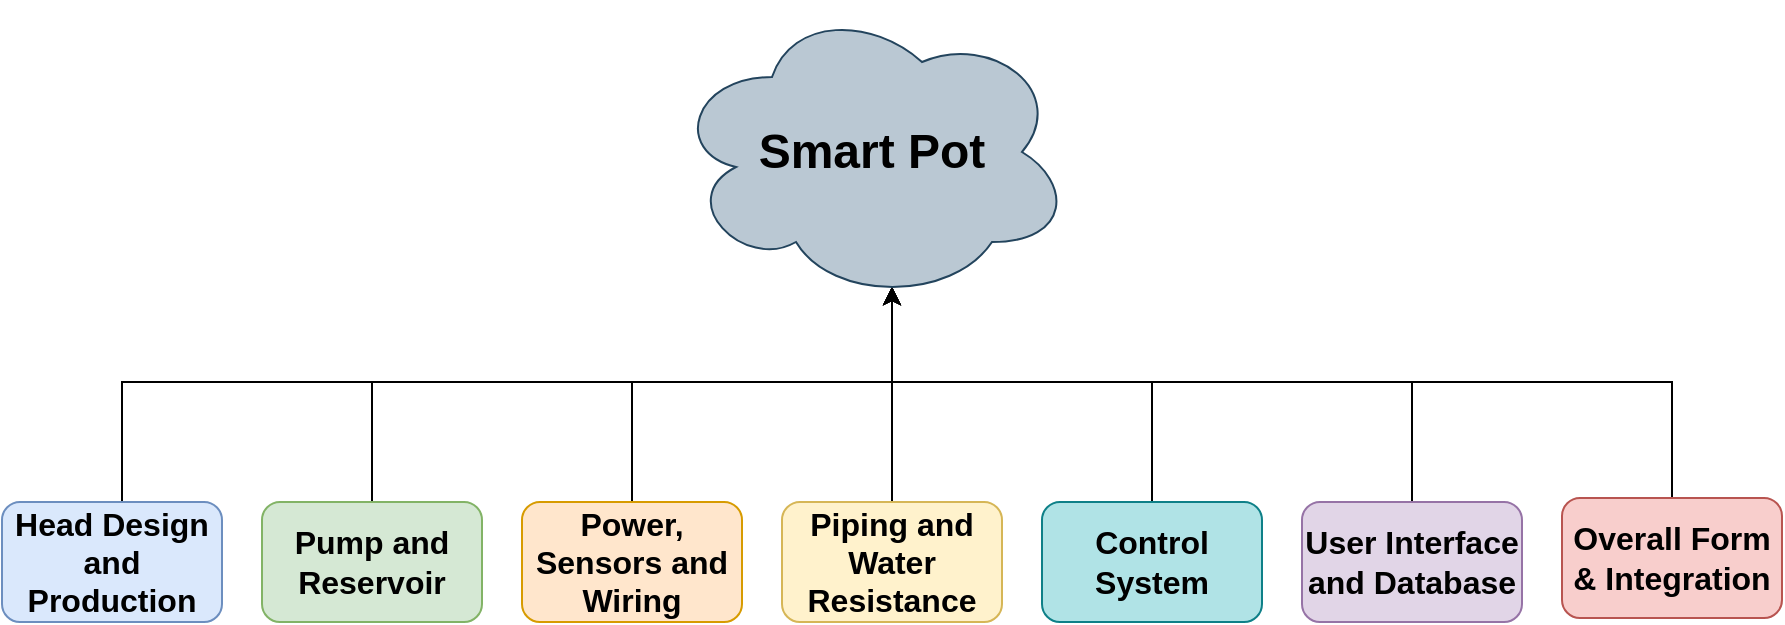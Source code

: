 <mxfile version="12.7.9" type="github">
  <diagram id="XIJPUamSOm5252IKuz4y" name="Page-1">
    <mxGraphModel dx="704" dy="384" grid="0" gridSize="10" guides="1" tooltips="1" connect="1" arrows="1" fold="1" page="0" pageScale="1" pageWidth="1654" pageHeight="1169" background="none" math="0" shadow="0">
      <root>
        <mxCell id="0" />
        <mxCell id="1" parent="0" />
        <mxCell id="SbJ9dV-4PSkxlvkEaT_q-26" style="edgeStyle=orthogonalEdgeStyle;rounded=0;orthogonalLoop=1;jettySize=auto;html=1;entryX=0.55;entryY=0.95;entryDx=0;entryDy=0;entryPerimeter=0;fontSize=16;" parent="1" source="SbJ9dV-4PSkxlvkEaT_q-2" target="SbJ9dV-4PSkxlvkEaT_q-17" edge="1">
          <mxGeometry relative="1" as="geometry">
            <Array as="points">
              <mxPoint x="160" y="200" />
              <mxPoint x="545" y="200" />
            </Array>
          </mxGeometry>
        </mxCell>
        <mxCell id="SbJ9dV-4PSkxlvkEaT_q-2" value="&lt;font style=&quot;font-size: 16px;&quot;&gt;Head Design and Production&lt;/font&gt;" style="rounded=1;whiteSpace=wrap;html=1;horizontal=1;direction=south;fillColor=#dae8fc;strokeColor=#6c8ebf;fontSize=16;fontStyle=1" parent="1" vertex="1">
          <mxGeometry x="100" y="260" width="110" height="60" as="geometry" />
        </mxCell>
        <mxCell id="SbJ9dV-4PSkxlvkEaT_q-27" style="edgeStyle=orthogonalEdgeStyle;rounded=0;orthogonalLoop=1;jettySize=auto;html=1;entryX=0.55;entryY=0.95;entryDx=0;entryDy=0;entryPerimeter=0;fontSize=16;" parent="1" source="SbJ9dV-4PSkxlvkEaT_q-5" target="SbJ9dV-4PSkxlvkEaT_q-17" edge="1">
          <mxGeometry relative="1" as="geometry">
            <Array as="points">
              <mxPoint x="285" y="200" />
              <mxPoint x="545" y="200" />
            </Array>
          </mxGeometry>
        </mxCell>
        <mxCell id="SbJ9dV-4PSkxlvkEaT_q-5" value="&lt;font style=&quot;font-size: 16px;&quot;&gt;Pump and Reservoir&lt;/font&gt;" style="rounded=1;whiteSpace=wrap;html=1;fillColor=#d5e8d4;strokeColor=#82b366;fontSize=16;fontStyle=1" parent="1" vertex="1">
          <mxGeometry x="230" y="260" width="110" height="60" as="geometry" />
        </mxCell>
        <mxCell id="SbJ9dV-4PSkxlvkEaT_q-25" style="edgeStyle=orthogonalEdgeStyle;rounded=0;orthogonalLoop=1;jettySize=auto;html=1;entryX=0.55;entryY=0.95;entryDx=0;entryDy=0;entryPerimeter=0;fontSize=16;" parent="1" source="SbJ9dV-4PSkxlvkEaT_q-9" target="SbJ9dV-4PSkxlvkEaT_q-17" edge="1">
          <mxGeometry relative="1" as="geometry" />
        </mxCell>
        <mxCell id="SbJ9dV-4PSkxlvkEaT_q-9" value="&lt;font style=&quot;font-size: 16px;&quot;&gt;Piping and Water Resistance&lt;/font&gt;" style="rounded=1;whiteSpace=wrap;html=1;fillColor=#fff2cc;strokeColor=#d6b656;fontSize=16;fontStyle=1" parent="1" vertex="1">
          <mxGeometry x="490" y="260" width="110" height="60" as="geometry" />
        </mxCell>
        <mxCell id="SbJ9dV-4PSkxlvkEaT_q-29" style="edgeStyle=orthogonalEdgeStyle;rounded=0;orthogonalLoop=1;jettySize=auto;html=1;entryX=0.55;entryY=0.95;entryDx=0;entryDy=0;entryPerimeter=0;fontSize=16;" parent="1" source="SbJ9dV-4PSkxlvkEaT_q-11" target="SbJ9dV-4PSkxlvkEaT_q-17" edge="1">
          <mxGeometry relative="1" as="geometry">
            <Array as="points">
              <mxPoint x="935" y="200" />
              <mxPoint x="545" y="200" />
            </Array>
          </mxGeometry>
        </mxCell>
        <mxCell id="SbJ9dV-4PSkxlvkEaT_q-11" value="&lt;font style=&quot;font-size: 16px;&quot;&gt;Overall Form &amp;amp; Integration&lt;/font&gt;" style="rounded=1;whiteSpace=wrap;html=1;fillColor=#f8cecc;strokeColor=#b85450;fontSize=16;fontStyle=1" parent="1" vertex="1">
          <mxGeometry x="880" y="258" width="110" height="60" as="geometry" />
        </mxCell>
        <mxCell id="SbJ9dV-4PSkxlvkEaT_q-30" style="edgeStyle=orthogonalEdgeStyle;rounded=0;orthogonalLoop=1;jettySize=auto;html=1;entryX=0.55;entryY=0.95;entryDx=0;entryDy=0;entryPerimeter=0;fontSize=16;" parent="1" source="SbJ9dV-4PSkxlvkEaT_q-13" target="SbJ9dV-4PSkxlvkEaT_q-17" edge="1">
          <mxGeometry relative="1" as="geometry">
            <Array as="points">
              <mxPoint x="805" y="200" />
              <mxPoint x="545" y="200" />
            </Array>
          </mxGeometry>
        </mxCell>
        <mxCell id="SbJ9dV-4PSkxlvkEaT_q-13" value="&lt;font style=&quot;font-size: 16px;&quot;&gt;User Interface and Database&lt;/font&gt;" style="rounded=1;whiteSpace=wrap;html=1;fillColor=#e1d5e7;strokeColor=#9673a6;fontSize=16;fontStyle=1" parent="1" vertex="1">
          <mxGeometry x="750" y="260" width="110" height="60" as="geometry" />
        </mxCell>
        <mxCell id="SbJ9dV-4PSkxlvkEaT_q-31" style="edgeStyle=orthogonalEdgeStyle;rounded=0;orthogonalLoop=1;jettySize=auto;html=1;entryX=0.55;entryY=0.95;entryDx=0;entryDy=0;entryPerimeter=0;fontSize=16;" parent="1" source="SbJ9dV-4PSkxlvkEaT_q-15" target="SbJ9dV-4PSkxlvkEaT_q-17" edge="1">
          <mxGeometry relative="1" as="geometry">
            <Array as="points">
              <mxPoint x="675" y="200" />
              <mxPoint x="545" y="200" />
            </Array>
          </mxGeometry>
        </mxCell>
        <mxCell id="SbJ9dV-4PSkxlvkEaT_q-15" value="&lt;font style=&quot;font-size: 16px;&quot;&gt;Control System&lt;/font&gt;" style="rounded=1;whiteSpace=wrap;html=1;fillColor=#b0e3e6;strokeColor=#0e8088;fontSize=16;fontStyle=1" parent="1" vertex="1">
          <mxGeometry x="620" y="260" width="110" height="60" as="geometry" />
        </mxCell>
        <mxCell id="SbJ9dV-4PSkxlvkEaT_q-28" style="edgeStyle=orthogonalEdgeStyle;rounded=0;orthogonalLoop=1;jettySize=auto;html=1;entryX=0.55;entryY=0.95;entryDx=0;entryDy=0;entryPerimeter=0;fontSize=16;" parent="1" source="SbJ9dV-4PSkxlvkEaT_q-16" target="SbJ9dV-4PSkxlvkEaT_q-17" edge="1">
          <mxGeometry relative="1" as="geometry">
            <Array as="points">
              <mxPoint x="415" y="200" />
              <mxPoint x="545" y="200" />
            </Array>
          </mxGeometry>
        </mxCell>
        <mxCell id="SbJ9dV-4PSkxlvkEaT_q-16" value="&lt;font style=&quot;font-size: 16px;&quot;&gt;Power, Sensors and Wiring&lt;/font&gt;" style="rounded=1;whiteSpace=wrap;html=1;fillColor=#ffe6cc;strokeColor=#d79b00;fontSize=16;fontStyle=1" parent="1" vertex="1">
          <mxGeometry x="360" y="260" width="110" height="60" as="geometry" />
        </mxCell>
        <mxCell id="SbJ9dV-4PSkxlvkEaT_q-17" value="&lt;b style=&quot;font-size: 12px ; white-space: normal&quot;&gt;&lt;font style=&quot;font-size: 24px&quot;&gt;Smart Pot&lt;/font&gt;&lt;/b&gt;" style="ellipse;shape=cloud;whiteSpace=wrap;html=1;fontSize=16;fillColor=#bac8d3;strokeColor=#23445d;" parent="1" vertex="1">
          <mxGeometry x="435" y="10" width="200" height="150" as="geometry" />
        </mxCell>
      </root>
    </mxGraphModel>
  </diagram>
</mxfile>
